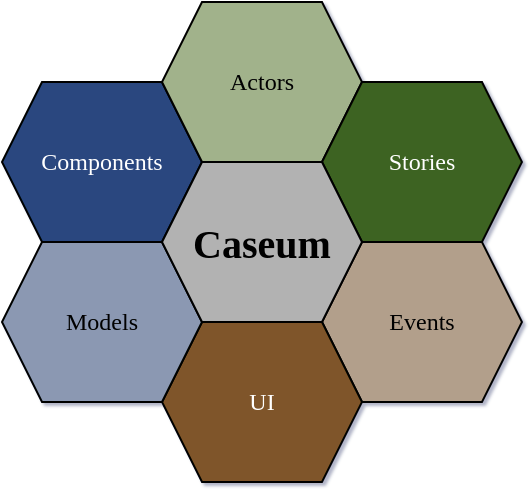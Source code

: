 <mxfile version="21.1.2" type="device">
  <diagram name="Page-1" id="9oUiu73_JBI9s2S_eNCx">
    <mxGraphModel dx="984" dy="658" grid="1" gridSize="10" guides="1" tooltips="1" connect="1" arrows="1" fold="1" page="1" pageScale="1" pageWidth="827" pageHeight="1169" math="0" shadow="1">
      <root>
        <mxCell id="0" />
        <mxCell id="1" parent="0" />
        <mxCell id="2RbJ4ejWMGaejyaVom47-12" value="" style="group" parent="1" vertex="1" connectable="0">
          <mxGeometry x="50" y="50" width="260" height="240" as="geometry" />
        </mxCell>
        <mxCell id="2RbJ4ejWMGaejyaVom47-3" value="Components" style="shape=hexagon;perimeter=hexagonPerimeter2;whiteSpace=wrap;html=1;fixedSize=1;fontFamily=Merriweather Sans;fontSource=https%3A%2F%2Ffonts.googleapis.com%2Fcss%3Ffamily%3DMerriweather%2BSans;fontSize=12;fillColor=#29467F;fontColor=#FFFFFF;" parent="2RbJ4ejWMGaejyaVom47-12" vertex="1">
          <mxGeometry y="40" width="100" height="80" as="geometry" />
        </mxCell>
        <mxCell id="2RbJ4ejWMGaejyaVom47-4" value="Actors" style="shape=hexagon;perimeter=hexagonPerimeter2;whiteSpace=wrap;html=1;fixedSize=1;fontFamily=Merriweather Sans;fontSource=https%3A%2F%2Ffonts.googleapis.com%2Fcss%3Ffamily%3DMerriweather%2BSans;fontSize=12;fillColor=#A1B28B;" parent="2RbJ4ejWMGaejyaVom47-12" vertex="1">
          <mxGeometry x="80" width="100" height="80" as="geometry" />
        </mxCell>
        <mxCell id="2RbJ4ejWMGaejyaVom47-5" value="Stories" style="shape=hexagon;perimeter=hexagonPerimeter2;whiteSpace=wrap;html=1;fixedSize=1;fontFamily=Merriweather Sans;fontSource=https%3A%2F%2Ffonts.googleapis.com%2Fcss%3Ffamily%3DMerriweather%2BSans;fontSize=12;fillColor=#3C6320;fontColor=#FFFFFF;" parent="2RbJ4ejWMGaejyaVom47-12" vertex="1">
          <mxGeometry x="160" y="40" width="100" height="80" as="geometry" />
        </mxCell>
        <mxCell id="2RbJ4ejWMGaejyaVom47-6" value="Events" style="shape=hexagon;perimeter=hexagonPerimeter2;whiteSpace=wrap;html=1;fixedSize=1;fontFamily=Merriweather Sans;fontSource=https%3A%2F%2Ffonts.googleapis.com%2Fcss%3Ffamily%3DMerriweather%2BSans;fontSize=12;fillColor=#B29F8B;fontColor=#000000;" parent="2RbJ4ejWMGaejyaVom47-12" vertex="1">
          <mxGeometry x="160" y="120" width="100" height="80" as="geometry" />
        </mxCell>
        <mxCell id="2RbJ4ejWMGaejyaVom47-7" value="UI" style="shape=hexagon;perimeter=hexagonPerimeter2;whiteSpace=wrap;html=1;fixedSize=1;fontFamily=Merriweather Sans;fontSource=https%3A%2F%2Ffonts.googleapis.com%2Fcss%3Ffamily%3DMerriweather%2BSans;fontSize=12;fillColor=#7F5529;fontColor=#FFFFFF;" parent="2RbJ4ejWMGaejyaVom47-12" vertex="1">
          <mxGeometry x="80" y="160" width="100" height="80" as="geometry" />
        </mxCell>
        <mxCell id="2RbJ4ejWMGaejyaVom47-8" value="Models" style="shape=hexagon;perimeter=hexagonPerimeter2;whiteSpace=wrap;html=1;fixedSize=1;fontFamily=Merriweather Sans;fontSource=https%3A%2F%2Ffonts.googleapis.com%2Fcss%3Ffamily%3DMerriweather%2BSans;fontSize=12;fillColor=#8B98B2;" parent="2RbJ4ejWMGaejyaVom47-12" vertex="1">
          <mxGeometry y="120" width="100" height="80" as="geometry" />
        </mxCell>
        <mxCell id="2RbJ4ejWMGaejyaVom47-11" value="Caseum" style="shape=hexagon;perimeter=hexagonPerimeter2;whiteSpace=wrap;html=1;fixedSize=1;fontFamily=Merriweather Sans;fontSource=https%3A%2F%2Ffonts.googleapis.com%2Fcss%3Ffamily%3DMerriweather%2BSans;fontSize=20;fillColor=#B2B2B2;fontColor=#000000;fontStyle=1" parent="2RbJ4ejWMGaejyaVom47-12" vertex="1">
          <mxGeometry x="80" y="80" width="100" height="80" as="geometry" />
        </mxCell>
      </root>
    </mxGraphModel>
  </diagram>
</mxfile>

